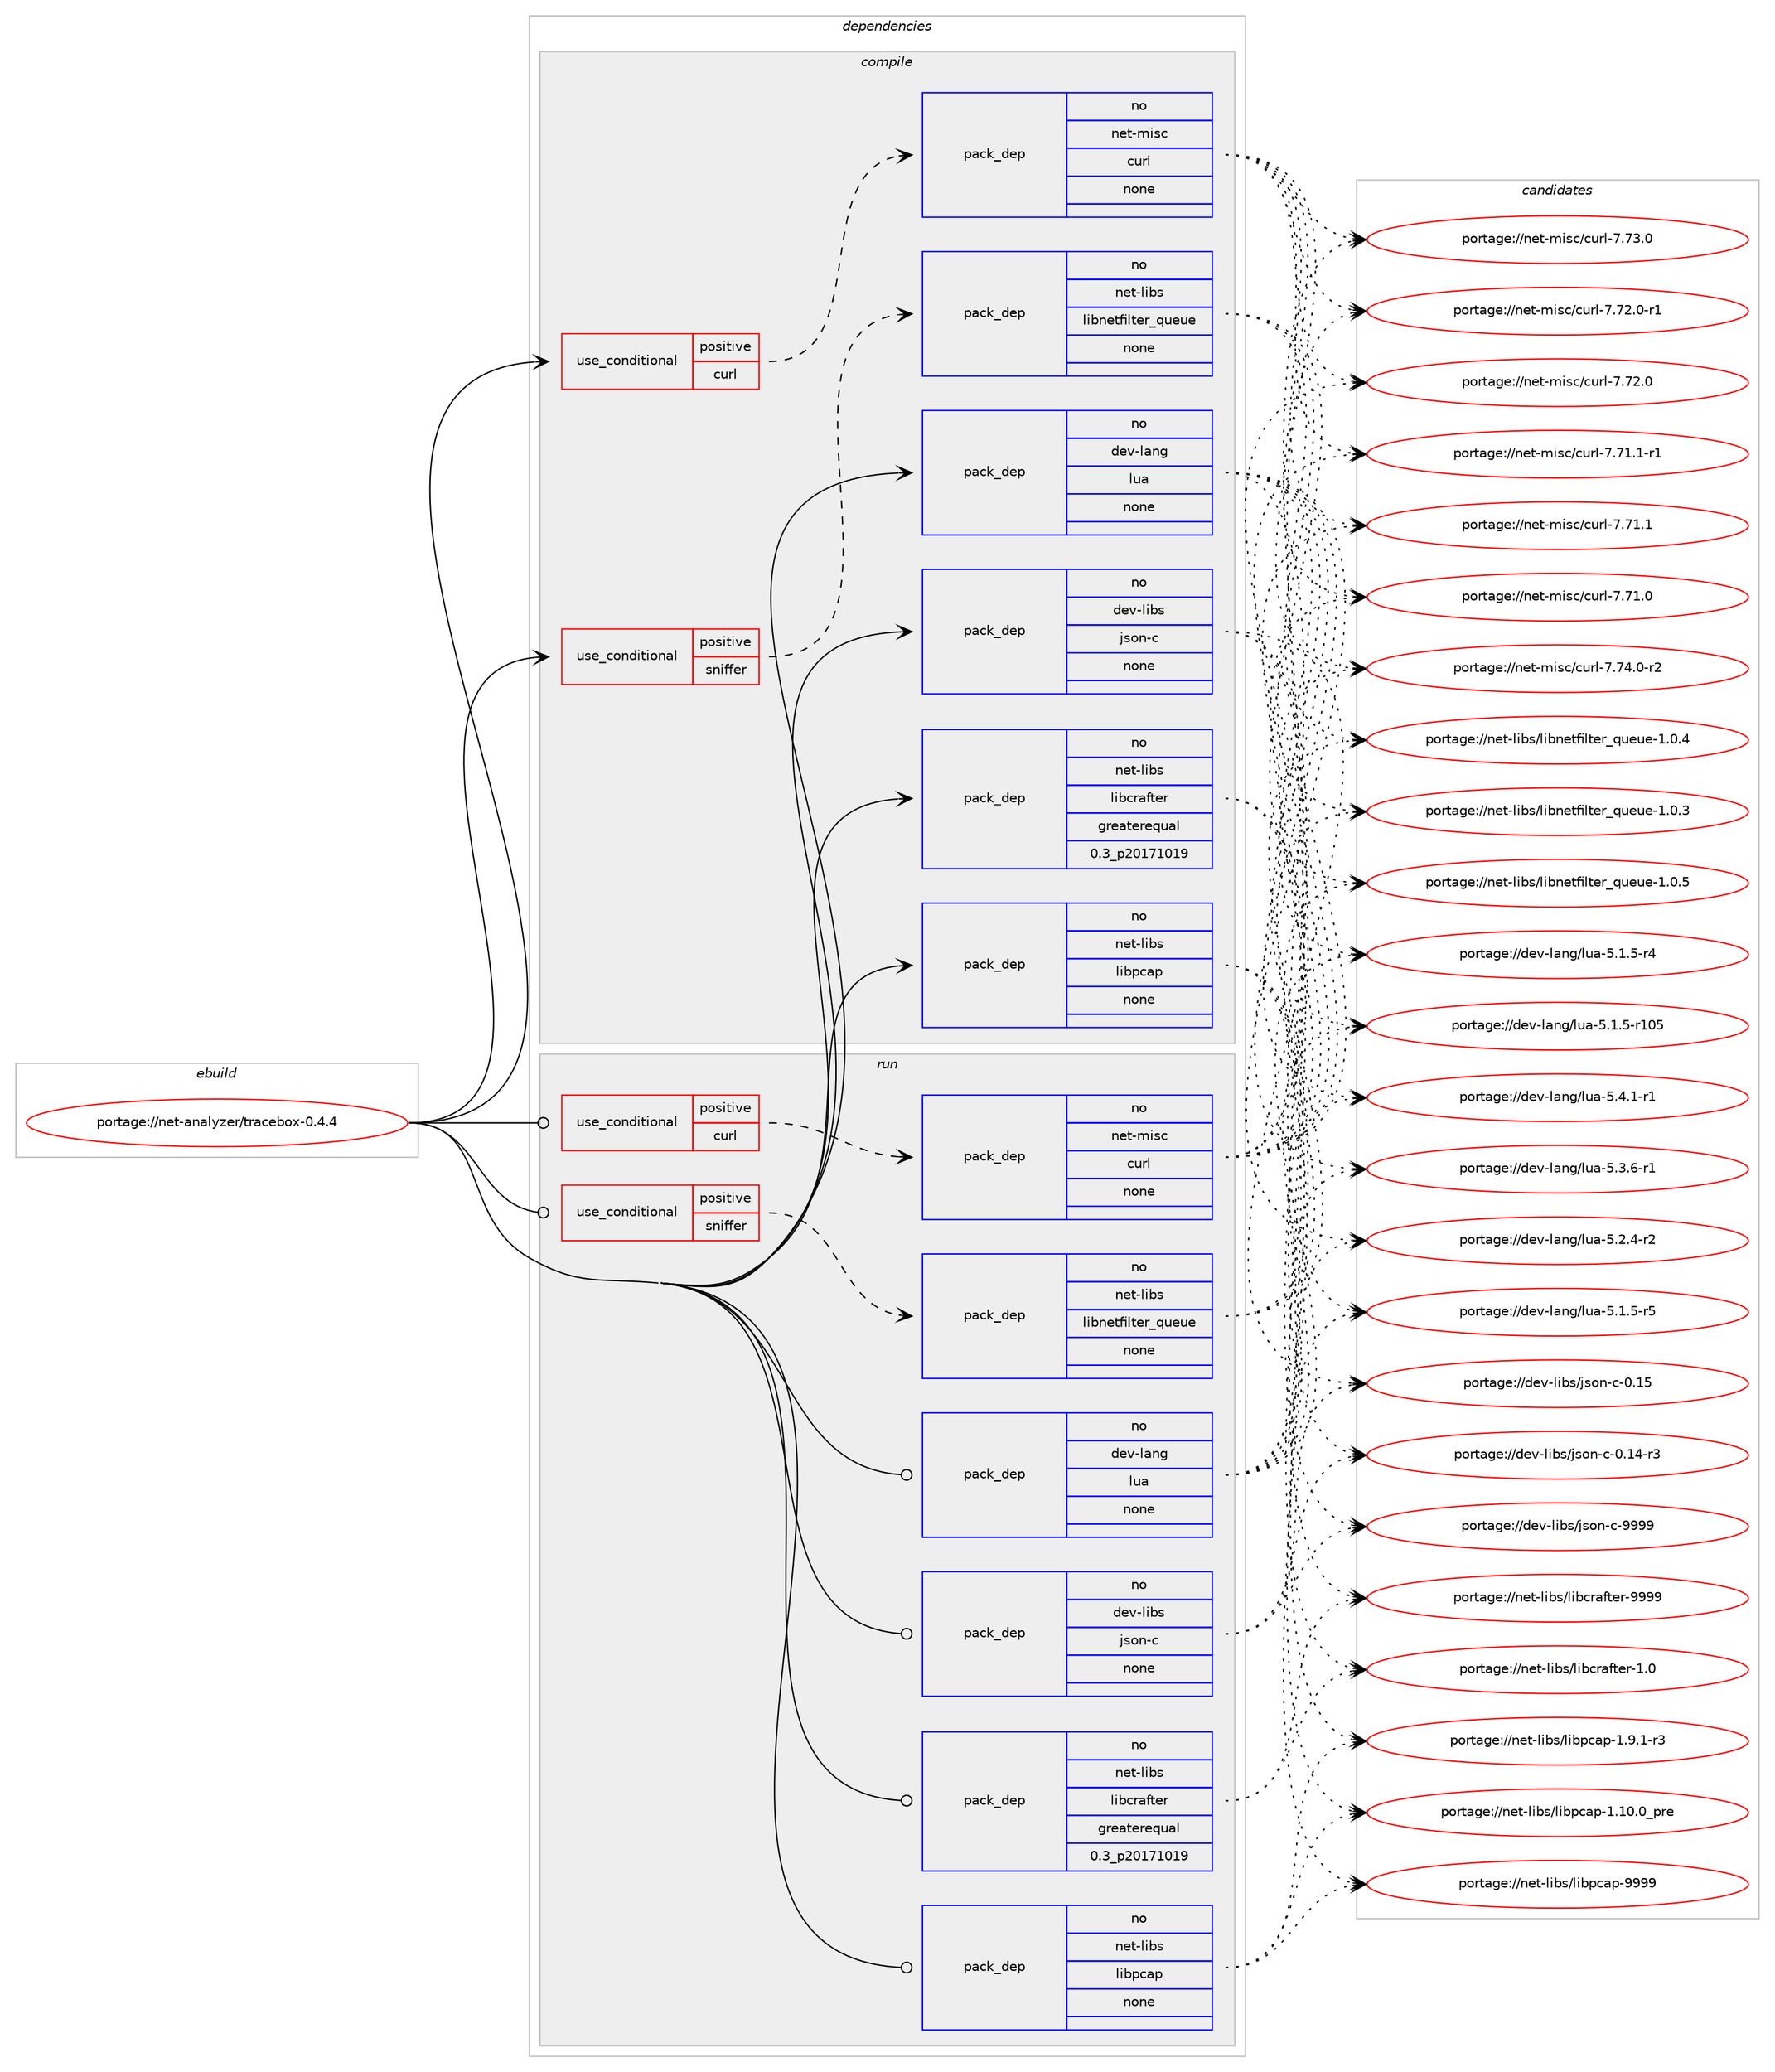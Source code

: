 digraph prolog {

# *************
# Graph options
# *************

newrank=true;
concentrate=true;
compound=true;
graph [rankdir=LR,fontname=Helvetica,fontsize=10,ranksep=1.5];#, ranksep=2.5, nodesep=0.2];
edge  [arrowhead=vee];
node  [fontname=Helvetica,fontsize=10];

# **********
# The ebuild
# **********

subgraph cluster_leftcol {
color=gray;
rank=same;
label=<<i>ebuild</i>>;
id [label="portage://net-analyzer/tracebox-0.4.4", color=red, width=4, href="../net-analyzer/tracebox-0.4.4.svg"];
}

# ****************
# The dependencies
# ****************

subgraph cluster_midcol {
color=gray;
label=<<i>dependencies</i>>;
subgraph cluster_compile {
fillcolor="#eeeeee";
style=filled;
label=<<i>compile</i>>;
subgraph cond4050 {
dependency13257 [label=<<TABLE BORDER="0" CELLBORDER="1" CELLSPACING="0" CELLPADDING="4"><TR><TD ROWSPAN="3" CELLPADDING="10">use_conditional</TD></TR><TR><TD>positive</TD></TR><TR><TD>curl</TD></TR></TABLE>>, shape=none, color=red];
subgraph pack9085 {
dependency13258 [label=<<TABLE BORDER="0" CELLBORDER="1" CELLSPACING="0" CELLPADDING="4" WIDTH="220"><TR><TD ROWSPAN="6" CELLPADDING="30">pack_dep</TD></TR><TR><TD WIDTH="110">no</TD></TR><TR><TD>net-misc</TD></TR><TR><TD>curl</TD></TR><TR><TD>none</TD></TR><TR><TD></TD></TR></TABLE>>, shape=none, color=blue];
}
dependency13257:e -> dependency13258:w [weight=20,style="dashed",arrowhead="vee"];
}
id:e -> dependency13257:w [weight=20,style="solid",arrowhead="vee"];
subgraph cond4051 {
dependency13259 [label=<<TABLE BORDER="0" CELLBORDER="1" CELLSPACING="0" CELLPADDING="4"><TR><TD ROWSPAN="3" CELLPADDING="10">use_conditional</TD></TR><TR><TD>positive</TD></TR><TR><TD>sniffer</TD></TR></TABLE>>, shape=none, color=red];
subgraph pack9086 {
dependency13260 [label=<<TABLE BORDER="0" CELLBORDER="1" CELLSPACING="0" CELLPADDING="4" WIDTH="220"><TR><TD ROWSPAN="6" CELLPADDING="30">pack_dep</TD></TR><TR><TD WIDTH="110">no</TD></TR><TR><TD>net-libs</TD></TR><TR><TD>libnetfilter_queue</TD></TR><TR><TD>none</TD></TR><TR><TD></TD></TR></TABLE>>, shape=none, color=blue];
}
dependency13259:e -> dependency13260:w [weight=20,style="dashed",arrowhead="vee"];
}
id:e -> dependency13259:w [weight=20,style="solid",arrowhead="vee"];
subgraph pack9087 {
dependency13261 [label=<<TABLE BORDER="0" CELLBORDER="1" CELLSPACING="0" CELLPADDING="4" WIDTH="220"><TR><TD ROWSPAN="6" CELLPADDING="30">pack_dep</TD></TR><TR><TD WIDTH="110">no</TD></TR><TR><TD>dev-lang</TD></TR><TR><TD>lua</TD></TR><TR><TD>none</TD></TR><TR><TD></TD></TR></TABLE>>, shape=none, color=blue];
}
id:e -> dependency13261:w [weight=20,style="solid",arrowhead="vee"];
subgraph pack9088 {
dependency13262 [label=<<TABLE BORDER="0" CELLBORDER="1" CELLSPACING="0" CELLPADDING="4" WIDTH="220"><TR><TD ROWSPAN="6" CELLPADDING="30">pack_dep</TD></TR><TR><TD WIDTH="110">no</TD></TR><TR><TD>dev-libs</TD></TR><TR><TD>json-c</TD></TR><TR><TD>none</TD></TR><TR><TD></TD></TR></TABLE>>, shape=none, color=blue];
}
id:e -> dependency13262:w [weight=20,style="solid",arrowhead="vee"];
subgraph pack9089 {
dependency13263 [label=<<TABLE BORDER="0" CELLBORDER="1" CELLSPACING="0" CELLPADDING="4" WIDTH="220"><TR><TD ROWSPAN="6" CELLPADDING="30">pack_dep</TD></TR><TR><TD WIDTH="110">no</TD></TR><TR><TD>net-libs</TD></TR><TR><TD>libcrafter</TD></TR><TR><TD>greaterequal</TD></TR><TR><TD>0.3_p20171019</TD></TR></TABLE>>, shape=none, color=blue];
}
id:e -> dependency13263:w [weight=20,style="solid",arrowhead="vee"];
subgraph pack9090 {
dependency13264 [label=<<TABLE BORDER="0" CELLBORDER="1" CELLSPACING="0" CELLPADDING="4" WIDTH="220"><TR><TD ROWSPAN="6" CELLPADDING="30">pack_dep</TD></TR><TR><TD WIDTH="110">no</TD></TR><TR><TD>net-libs</TD></TR><TR><TD>libpcap</TD></TR><TR><TD>none</TD></TR><TR><TD></TD></TR></TABLE>>, shape=none, color=blue];
}
id:e -> dependency13264:w [weight=20,style="solid",arrowhead="vee"];
}
subgraph cluster_compileandrun {
fillcolor="#eeeeee";
style=filled;
label=<<i>compile and run</i>>;
}
subgraph cluster_run {
fillcolor="#eeeeee";
style=filled;
label=<<i>run</i>>;
subgraph cond4052 {
dependency13265 [label=<<TABLE BORDER="0" CELLBORDER="1" CELLSPACING="0" CELLPADDING="4"><TR><TD ROWSPAN="3" CELLPADDING="10">use_conditional</TD></TR><TR><TD>positive</TD></TR><TR><TD>curl</TD></TR></TABLE>>, shape=none, color=red];
subgraph pack9091 {
dependency13266 [label=<<TABLE BORDER="0" CELLBORDER="1" CELLSPACING="0" CELLPADDING="4" WIDTH="220"><TR><TD ROWSPAN="6" CELLPADDING="30">pack_dep</TD></TR><TR><TD WIDTH="110">no</TD></TR><TR><TD>net-misc</TD></TR><TR><TD>curl</TD></TR><TR><TD>none</TD></TR><TR><TD></TD></TR></TABLE>>, shape=none, color=blue];
}
dependency13265:e -> dependency13266:w [weight=20,style="dashed",arrowhead="vee"];
}
id:e -> dependency13265:w [weight=20,style="solid",arrowhead="odot"];
subgraph cond4053 {
dependency13267 [label=<<TABLE BORDER="0" CELLBORDER="1" CELLSPACING="0" CELLPADDING="4"><TR><TD ROWSPAN="3" CELLPADDING="10">use_conditional</TD></TR><TR><TD>positive</TD></TR><TR><TD>sniffer</TD></TR></TABLE>>, shape=none, color=red];
subgraph pack9092 {
dependency13268 [label=<<TABLE BORDER="0" CELLBORDER="1" CELLSPACING="0" CELLPADDING="4" WIDTH="220"><TR><TD ROWSPAN="6" CELLPADDING="30">pack_dep</TD></TR><TR><TD WIDTH="110">no</TD></TR><TR><TD>net-libs</TD></TR><TR><TD>libnetfilter_queue</TD></TR><TR><TD>none</TD></TR><TR><TD></TD></TR></TABLE>>, shape=none, color=blue];
}
dependency13267:e -> dependency13268:w [weight=20,style="dashed",arrowhead="vee"];
}
id:e -> dependency13267:w [weight=20,style="solid",arrowhead="odot"];
subgraph pack9093 {
dependency13269 [label=<<TABLE BORDER="0" CELLBORDER="1" CELLSPACING="0" CELLPADDING="4" WIDTH="220"><TR><TD ROWSPAN="6" CELLPADDING="30">pack_dep</TD></TR><TR><TD WIDTH="110">no</TD></TR><TR><TD>dev-lang</TD></TR><TR><TD>lua</TD></TR><TR><TD>none</TD></TR><TR><TD></TD></TR></TABLE>>, shape=none, color=blue];
}
id:e -> dependency13269:w [weight=20,style="solid",arrowhead="odot"];
subgraph pack9094 {
dependency13270 [label=<<TABLE BORDER="0" CELLBORDER="1" CELLSPACING="0" CELLPADDING="4" WIDTH="220"><TR><TD ROWSPAN="6" CELLPADDING="30">pack_dep</TD></TR><TR><TD WIDTH="110">no</TD></TR><TR><TD>dev-libs</TD></TR><TR><TD>json-c</TD></TR><TR><TD>none</TD></TR><TR><TD></TD></TR></TABLE>>, shape=none, color=blue];
}
id:e -> dependency13270:w [weight=20,style="solid",arrowhead="odot"];
subgraph pack9095 {
dependency13271 [label=<<TABLE BORDER="0" CELLBORDER="1" CELLSPACING="0" CELLPADDING="4" WIDTH="220"><TR><TD ROWSPAN="6" CELLPADDING="30">pack_dep</TD></TR><TR><TD WIDTH="110">no</TD></TR><TR><TD>net-libs</TD></TR><TR><TD>libcrafter</TD></TR><TR><TD>greaterequal</TD></TR><TR><TD>0.3_p20171019</TD></TR></TABLE>>, shape=none, color=blue];
}
id:e -> dependency13271:w [weight=20,style="solid",arrowhead="odot"];
subgraph pack9096 {
dependency13272 [label=<<TABLE BORDER="0" CELLBORDER="1" CELLSPACING="0" CELLPADDING="4" WIDTH="220"><TR><TD ROWSPAN="6" CELLPADDING="30">pack_dep</TD></TR><TR><TD WIDTH="110">no</TD></TR><TR><TD>net-libs</TD></TR><TR><TD>libpcap</TD></TR><TR><TD>none</TD></TR><TR><TD></TD></TR></TABLE>>, shape=none, color=blue];
}
id:e -> dependency13272:w [weight=20,style="solid",arrowhead="odot"];
}
}

# **************
# The candidates
# **************

subgraph cluster_choices {
rank=same;
color=gray;
label=<<i>candidates</i>>;

subgraph choice9085 {
color=black;
nodesep=1;
choice11010111645109105115994799117114108455546555246484511450 [label="portage://net-misc/curl-7.74.0-r2", color=red, width=4,href="../net-misc/curl-7.74.0-r2.svg"];
choice1101011164510910511599479911711410845554655514648 [label="portage://net-misc/curl-7.73.0", color=red, width=4,href="../net-misc/curl-7.73.0.svg"];
choice11010111645109105115994799117114108455546555046484511449 [label="portage://net-misc/curl-7.72.0-r1", color=red, width=4,href="../net-misc/curl-7.72.0-r1.svg"];
choice1101011164510910511599479911711410845554655504648 [label="portage://net-misc/curl-7.72.0", color=red, width=4,href="../net-misc/curl-7.72.0.svg"];
choice11010111645109105115994799117114108455546554946494511449 [label="portage://net-misc/curl-7.71.1-r1", color=red, width=4,href="../net-misc/curl-7.71.1-r1.svg"];
choice1101011164510910511599479911711410845554655494649 [label="portage://net-misc/curl-7.71.1", color=red, width=4,href="../net-misc/curl-7.71.1.svg"];
choice1101011164510910511599479911711410845554655494648 [label="portage://net-misc/curl-7.71.0", color=red, width=4,href="../net-misc/curl-7.71.0.svg"];
dependency13258:e -> choice11010111645109105115994799117114108455546555246484511450:w [style=dotted,weight="100"];
dependency13258:e -> choice1101011164510910511599479911711410845554655514648:w [style=dotted,weight="100"];
dependency13258:e -> choice11010111645109105115994799117114108455546555046484511449:w [style=dotted,weight="100"];
dependency13258:e -> choice1101011164510910511599479911711410845554655504648:w [style=dotted,weight="100"];
dependency13258:e -> choice11010111645109105115994799117114108455546554946494511449:w [style=dotted,weight="100"];
dependency13258:e -> choice1101011164510910511599479911711410845554655494649:w [style=dotted,weight="100"];
dependency13258:e -> choice1101011164510910511599479911711410845554655494648:w [style=dotted,weight="100"];
}
subgraph choice9086 {
color=black;
nodesep=1;
choice1101011164510810598115471081059811010111610210510811610111495113117101117101454946484653 [label="portage://net-libs/libnetfilter_queue-1.0.5", color=red, width=4,href="../net-libs/libnetfilter_queue-1.0.5.svg"];
choice1101011164510810598115471081059811010111610210510811610111495113117101117101454946484652 [label="portage://net-libs/libnetfilter_queue-1.0.4", color=red, width=4,href="../net-libs/libnetfilter_queue-1.0.4.svg"];
choice1101011164510810598115471081059811010111610210510811610111495113117101117101454946484651 [label="portage://net-libs/libnetfilter_queue-1.0.3", color=red, width=4,href="../net-libs/libnetfilter_queue-1.0.3.svg"];
dependency13260:e -> choice1101011164510810598115471081059811010111610210510811610111495113117101117101454946484653:w [style=dotted,weight="100"];
dependency13260:e -> choice1101011164510810598115471081059811010111610210510811610111495113117101117101454946484652:w [style=dotted,weight="100"];
dependency13260:e -> choice1101011164510810598115471081059811010111610210510811610111495113117101117101454946484651:w [style=dotted,weight="100"];
}
subgraph choice9087 {
color=black;
nodesep=1;
choice100101118451089711010347108117974553465246494511449 [label="portage://dev-lang/lua-5.4.1-r1", color=red, width=4,href="../dev-lang/lua-5.4.1-r1.svg"];
choice100101118451089711010347108117974553465146544511449 [label="portage://dev-lang/lua-5.3.6-r1", color=red, width=4,href="../dev-lang/lua-5.3.6-r1.svg"];
choice100101118451089711010347108117974553465046524511450 [label="portage://dev-lang/lua-5.2.4-r2", color=red, width=4,href="../dev-lang/lua-5.2.4-r2.svg"];
choice100101118451089711010347108117974553464946534511453 [label="portage://dev-lang/lua-5.1.5-r5", color=red, width=4,href="../dev-lang/lua-5.1.5-r5.svg"];
choice100101118451089711010347108117974553464946534511452 [label="portage://dev-lang/lua-5.1.5-r4", color=red, width=4,href="../dev-lang/lua-5.1.5-r4.svg"];
choice1001011184510897110103471081179745534649465345114494853 [label="portage://dev-lang/lua-5.1.5-r105", color=red, width=4,href="../dev-lang/lua-5.1.5-r105.svg"];
dependency13261:e -> choice100101118451089711010347108117974553465246494511449:w [style=dotted,weight="100"];
dependency13261:e -> choice100101118451089711010347108117974553465146544511449:w [style=dotted,weight="100"];
dependency13261:e -> choice100101118451089711010347108117974553465046524511450:w [style=dotted,weight="100"];
dependency13261:e -> choice100101118451089711010347108117974553464946534511453:w [style=dotted,weight="100"];
dependency13261:e -> choice100101118451089711010347108117974553464946534511452:w [style=dotted,weight="100"];
dependency13261:e -> choice1001011184510897110103471081179745534649465345114494853:w [style=dotted,weight="100"];
}
subgraph choice9088 {
color=black;
nodesep=1;
choice10010111845108105981154710611511111045994557575757 [label="portage://dev-libs/json-c-9999", color=red, width=4,href="../dev-libs/json-c-9999.svg"];
choice10010111845108105981154710611511111045994548464953 [label="portage://dev-libs/json-c-0.15", color=red, width=4,href="../dev-libs/json-c-0.15.svg"];
choice100101118451081059811547106115111110459945484649524511451 [label="portage://dev-libs/json-c-0.14-r3", color=red, width=4,href="../dev-libs/json-c-0.14-r3.svg"];
dependency13262:e -> choice10010111845108105981154710611511111045994557575757:w [style=dotted,weight="100"];
dependency13262:e -> choice10010111845108105981154710611511111045994548464953:w [style=dotted,weight="100"];
dependency13262:e -> choice100101118451081059811547106115111110459945484649524511451:w [style=dotted,weight="100"];
}
subgraph choice9089 {
color=black;
nodesep=1;
choice1101011164510810598115471081059899114971021161011144557575757 [label="portage://net-libs/libcrafter-9999", color=red, width=4,href="../net-libs/libcrafter-9999.svg"];
choice11010111645108105981154710810598991149710211610111445494648 [label="portage://net-libs/libcrafter-1.0", color=red, width=4,href="../net-libs/libcrafter-1.0.svg"];
dependency13263:e -> choice1101011164510810598115471081059899114971021161011144557575757:w [style=dotted,weight="100"];
dependency13263:e -> choice11010111645108105981154710810598991149710211610111445494648:w [style=dotted,weight="100"];
}
subgraph choice9090 {
color=black;
nodesep=1;
choice1101011164510810598115471081059811299971124557575757 [label="portage://net-libs/libpcap-9999", color=red, width=4,href="../net-libs/libpcap-9999.svg"];
choice1101011164510810598115471081059811299971124549465746494511451 [label="portage://net-libs/libpcap-1.9.1-r3", color=red, width=4,href="../net-libs/libpcap-1.9.1-r3.svg"];
choice1101011164510810598115471081059811299971124549464948464895112114101 [label="portage://net-libs/libpcap-1.10.0_pre", color=red, width=4,href="../net-libs/libpcap-1.10.0_pre.svg"];
dependency13264:e -> choice1101011164510810598115471081059811299971124557575757:w [style=dotted,weight="100"];
dependency13264:e -> choice1101011164510810598115471081059811299971124549465746494511451:w [style=dotted,weight="100"];
dependency13264:e -> choice1101011164510810598115471081059811299971124549464948464895112114101:w [style=dotted,weight="100"];
}
subgraph choice9091 {
color=black;
nodesep=1;
choice11010111645109105115994799117114108455546555246484511450 [label="portage://net-misc/curl-7.74.0-r2", color=red, width=4,href="../net-misc/curl-7.74.0-r2.svg"];
choice1101011164510910511599479911711410845554655514648 [label="portage://net-misc/curl-7.73.0", color=red, width=4,href="../net-misc/curl-7.73.0.svg"];
choice11010111645109105115994799117114108455546555046484511449 [label="portage://net-misc/curl-7.72.0-r1", color=red, width=4,href="../net-misc/curl-7.72.0-r1.svg"];
choice1101011164510910511599479911711410845554655504648 [label="portage://net-misc/curl-7.72.0", color=red, width=4,href="../net-misc/curl-7.72.0.svg"];
choice11010111645109105115994799117114108455546554946494511449 [label="portage://net-misc/curl-7.71.1-r1", color=red, width=4,href="../net-misc/curl-7.71.1-r1.svg"];
choice1101011164510910511599479911711410845554655494649 [label="portage://net-misc/curl-7.71.1", color=red, width=4,href="../net-misc/curl-7.71.1.svg"];
choice1101011164510910511599479911711410845554655494648 [label="portage://net-misc/curl-7.71.0", color=red, width=4,href="../net-misc/curl-7.71.0.svg"];
dependency13266:e -> choice11010111645109105115994799117114108455546555246484511450:w [style=dotted,weight="100"];
dependency13266:e -> choice1101011164510910511599479911711410845554655514648:w [style=dotted,weight="100"];
dependency13266:e -> choice11010111645109105115994799117114108455546555046484511449:w [style=dotted,weight="100"];
dependency13266:e -> choice1101011164510910511599479911711410845554655504648:w [style=dotted,weight="100"];
dependency13266:e -> choice11010111645109105115994799117114108455546554946494511449:w [style=dotted,weight="100"];
dependency13266:e -> choice1101011164510910511599479911711410845554655494649:w [style=dotted,weight="100"];
dependency13266:e -> choice1101011164510910511599479911711410845554655494648:w [style=dotted,weight="100"];
}
subgraph choice9092 {
color=black;
nodesep=1;
choice1101011164510810598115471081059811010111610210510811610111495113117101117101454946484653 [label="portage://net-libs/libnetfilter_queue-1.0.5", color=red, width=4,href="../net-libs/libnetfilter_queue-1.0.5.svg"];
choice1101011164510810598115471081059811010111610210510811610111495113117101117101454946484652 [label="portage://net-libs/libnetfilter_queue-1.0.4", color=red, width=4,href="../net-libs/libnetfilter_queue-1.0.4.svg"];
choice1101011164510810598115471081059811010111610210510811610111495113117101117101454946484651 [label="portage://net-libs/libnetfilter_queue-1.0.3", color=red, width=4,href="../net-libs/libnetfilter_queue-1.0.3.svg"];
dependency13268:e -> choice1101011164510810598115471081059811010111610210510811610111495113117101117101454946484653:w [style=dotted,weight="100"];
dependency13268:e -> choice1101011164510810598115471081059811010111610210510811610111495113117101117101454946484652:w [style=dotted,weight="100"];
dependency13268:e -> choice1101011164510810598115471081059811010111610210510811610111495113117101117101454946484651:w [style=dotted,weight="100"];
}
subgraph choice9093 {
color=black;
nodesep=1;
choice100101118451089711010347108117974553465246494511449 [label="portage://dev-lang/lua-5.4.1-r1", color=red, width=4,href="../dev-lang/lua-5.4.1-r1.svg"];
choice100101118451089711010347108117974553465146544511449 [label="portage://dev-lang/lua-5.3.6-r1", color=red, width=4,href="../dev-lang/lua-5.3.6-r1.svg"];
choice100101118451089711010347108117974553465046524511450 [label="portage://dev-lang/lua-5.2.4-r2", color=red, width=4,href="../dev-lang/lua-5.2.4-r2.svg"];
choice100101118451089711010347108117974553464946534511453 [label="portage://dev-lang/lua-5.1.5-r5", color=red, width=4,href="../dev-lang/lua-5.1.5-r5.svg"];
choice100101118451089711010347108117974553464946534511452 [label="portage://dev-lang/lua-5.1.5-r4", color=red, width=4,href="../dev-lang/lua-5.1.5-r4.svg"];
choice1001011184510897110103471081179745534649465345114494853 [label="portage://dev-lang/lua-5.1.5-r105", color=red, width=4,href="../dev-lang/lua-5.1.5-r105.svg"];
dependency13269:e -> choice100101118451089711010347108117974553465246494511449:w [style=dotted,weight="100"];
dependency13269:e -> choice100101118451089711010347108117974553465146544511449:w [style=dotted,weight="100"];
dependency13269:e -> choice100101118451089711010347108117974553465046524511450:w [style=dotted,weight="100"];
dependency13269:e -> choice100101118451089711010347108117974553464946534511453:w [style=dotted,weight="100"];
dependency13269:e -> choice100101118451089711010347108117974553464946534511452:w [style=dotted,weight="100"];
dependency13269:e -> choice1001011184510897110103471081179745534649465345114494853:w [style=dotted,weight="100"];
}
subgraph choice9094 {
color=black;
nodesep=1;
choice10010111845108105981154710611511111045994557575757 [label="portage://dev-libs/json-c-9999", color=red, width=4,href="../dev-libs/json-c-9999.svg"];
choice10010111845108105981154710611511111045994548464953 [label="portage://dev-libs/json-c-0.15", color=red, width=4,href="../dev-libs/json-c-0.15.svg"];
choice100101118451081059811547106115111110459945484649524511451 [label="portage://dev-libs/json-c-0.14-r3", color=red, width=4,href="../dev-libs/json-c-0.14-r3.svg"];
dependency13270:e -> choice10010111845108105981154710611511111045994557575757:w [style=dotted,weight="100"];
dependency13270:e -> choice10010111845108105981154710611511111045994548464953:w [style=dotted,weight="100"];
dependency13270:e -> choice100101118451081059811547106115111110459945484649524511451:w [style=dotted,weight="100"];
}
subgraph choice9095 {
color=black;
nodesep=1;
choice1101011164510810598115471081059899114971021161011144557575757 [label="portage://net-libs/libcrafter-9999", color=red, width=4,href="../net-libs/libcrafter-9999.svg"];
choice11010111645108105981154710810598991149710211610111445494648 [label="portage://net-libs/libcrafter-1.0", color=red, width=4,href="../net-libs/libcrafter-1.0.svg"];
dependency13271:e -> choice1101011164510810598115471081059899114971021161011144557575757:w [style=dotted,weight="100"];
dependency13271:e -> choice11010111645108105981154710810598991149710211610111445494648:w [style=dotted,weight="100"];
}
subgraph choice9096 {
color=black;
nodesep=1;
choice1101011164510810598115471081059811299971124557575757 [label="portage://net-libs/libpcap-9999", color=red, width=4,href="../net-libs/libpcap-9999.svg"];
choice1101011164510810598115471081059811299971124549465746494511451 [label="portage://net-libs/libpcap-1.9.1-r3", color=red, width=4,href="../net-libs/libpcap-1.9.1-r3.svg"];
choice1101011164510810598115471081059811299971124549464948464895112114101 [label="portage://net-libs/libpcap-1.10.0_pre", color=red, width=4,href="../net-libs/libpcap-1.10.0_pre.svg"];
dependency13272:e -> choice1101011164510810598115471081059811299971124557575757:w [style=dotted,weight="100"];
dependency13272:e -> choice1101011164510810598115471081059811299971124549465746494511451:w [style=dotted,weight="100"];
dependency13272:e -> choice1101011164510810598115471081059811299971124549464948464895112114101:w [style=dotted,weight="100"];
}
}

}
